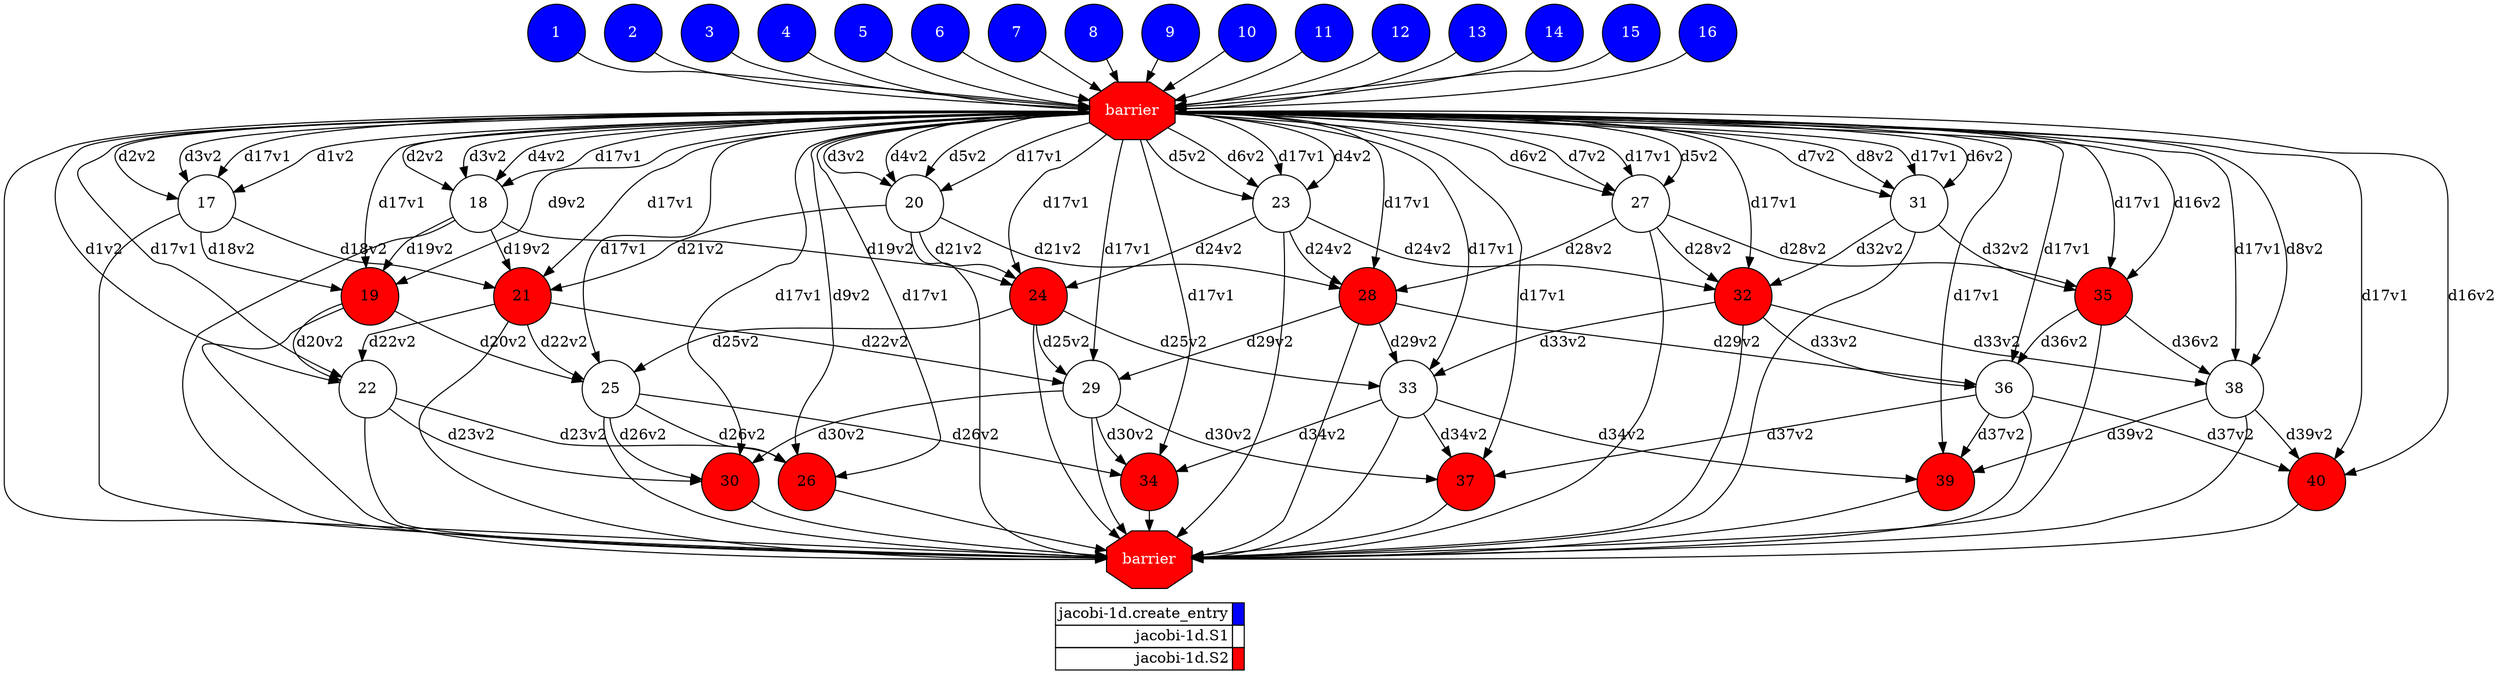 digraph {
  rankdir=TB;
  labeljust="l";
  subgraph dependence_graph {
    ranksep=0.20;
    node[height=0.75];

1[shape=circle, style=filled fillcolor="#0000ff" fontcolor="#ffffff"];
2[shape=circle, style=filled fillcolor="#0000ff" fontcolor="#ffffff"];
3[shape=circle, style=filled fillcolor="#0000ff" fontcolor="#ffffff"];
4[shape=circle, style=filled fillcolor="#0000ff" fontcolor="#ffffff"];
5[shape=circle, style=filled fillcolor="#0000ff" fontcolor="#ffffff"];
6[shape=circle, style=filled fillcolor="#0000ff" fontcolor="#ffffff"];
7[shape=circle, style=filled fillcolor="#0000ff" fontcolor="#ffffff"];
8[shape=circle, style=filled fillcolor="#0000ff" fontcolor="#ffffff"];
9[shape=circle, style=filled fillcolor="#0000ff" fontcolor="#ffffff"];
10[shape=circle, style=filled fillcolor="#0000ff" fontcolor="#ffffff"];
11[shape=circle, style=filled fillcolor="#0000ff" fontcolor="#ffffff"];
12[shape=circle, style=filled fillcolor="#0000ff" fontcolor="#ffffff"];
13[shape=circle, style=filled fillcolor="#0000ff" fontcolor="#ffffff"];
14[shape=circle, style=filled fillcolor="#0000ff" fontcolor="#ffffff"];
15[shape=circle, style=filled fillcolor="#0000ff" fontcolor="#ffffff"];
16[shape=circle, style=filled fillcolor="#0000ff" fontcolor="#ffffff"];
Synchro1[label="barrier", shape=octagon, style=filled fillcolor="#ff0000" fontcolor="#FFFFFF"];
13 -> Synchro1;
2 -> Synchro1;
4 -> Synchro1;
10 -> Synchro1;
1 -> Synchro1;
9 -> Synchro1;
8 -> Synchro1;
14 -> Synchro1;
6 -> Synchro1;
3 -> Synchro1;
5 -> Synchro1;
12 -> Synchro1;
7 -> Synchro1;
15 -> Synchro1;
11 -> Synchro1;
16 -> Synchro1;
17[shape=circle, style=filled fillcolor="#ffffff" fontcolor="#000000"];
Synchro1 -> 17[ label="d17v1" ];
Synchro1 -> 17[ label="d1v2" ];
Synchro1 -> 17[ label="d2v2" ];
Synchro1 -> 17[ label="d3v2" ];
18[shape=circle, style=filled fillcolor="#ffffff" fontcolor="#000000"];
Synchro1 -> 18[ label="d17v1" ];
Synchro1 -> 18[ label="d2v2" ];
Synchro1 -> 18[ label="d3v2" ];
Synchro1 -> 18[ label="d4v2" ];
19[shape=circle, style=filled fillcolor="#ff0000" fontcolor="#000000"];
Synchro1 -> 19[ label="d17v1" ];
Synchro1 -> 19[ label="d9v2" ];
17 -> 19[ label="d18v2" ];
18 -> 19[ label="d19v2" ];
20[shape=circle, style=filled fillcolor="#ffffff" fontcolor="#000000"];
Synchro1 -> 20[ label="d17v1" ];
Synchro1 -> 20[ label="d3v2" ];
Synchro1 -> 20[ label="d4v2" ];
Synchro1 -> 20[ label="d5v2" ];
21[shape=circle, style=filled fillcolor="#ff0000" fontcolor="#000000"];
Synchro1 -> 21[ label="d17v1" ];
17 -> 21[ label="d18v2" ];
18 -> 21[ label="d19v2" ];
20 -> 21[ label="d21v2" ];
22[shape=circle, style=filled fillcolor="#ffffff" fontcolor="#000000"];
Synchro1 -> 22[ label="d17v1" ];
Synchro1 -> 22[ label="d1v2" ];
19 -> 22[ label="d20v2" ];
21 -> 22[ label="d22v2" ];
23[shape=circle, style=filled fillcolor="#ffffff" fontcolor="#000000"];
Synchro1 -> 23[ label="d17v1" ];
Synchro1 -> 23[ label="d4v2" ];
Synchro1 -> 23[ label="d5v2" ];
Synchro1 -> 23[ label="d6v2" ];
24[shape=circle, style=filled fillcolor="#ff0000" fontcolor="#000000"];
Synchro1 -> 24[ label="d17v1" ];
18 -> 24[ label="d19v2" ];
20 -> 24[ label="d21v2" ];
23 -> 24[ label="d24v2" ];
25[shape=circle, style=filled fillcolor="#ffffff" fontcolor="#000000"];
Synchro1 -> 25[ label="d17v1" ];
19 -> 25[ label="d20v2" ];
21 -> 25[ label="d22v2" ];
24 -> 25[ label="d25v2" ];
26[shape=circle, style=filled fillcolor="#ff0000" fontcolor="#000000"];
Synchro1 -> 26[ label="d17v1" ];
Synchro1 -> 26[ label="d9v2" ];
22 -> 26[ label="d23v2" ];
25 -> 26[ label="d26v2" ];
27[shape=circle, style=filled fillcolor="#ffffff" fontcolor="#000000"];
Synchro1 -> 27[ label="d17v1" ];
Synchro1 -> 27[ label="d5v2" ];
Synchro1 -> 27[ label="d6v2" ];
Synchro1 -> 27[ label="d7v2" ];
28[shape=circle, style=filled fillcolor="#ff0000" fontcolor="#000000"];
Synchro1 -> 28[ label="d17v1" ];
20 -> 28[ label="d21v2" ];
23 -> 28[ label="d24v2" ];
27 -> 28[ label="d28v2" ];
29[shape=circle, style=filled fillcolor="#ffffff" fontcolor="#000000"];
Synchro1 -> 29[ label="d17v1" ];
21 -> 29[ label="d22v2" ];
24 -> 29[ label="d25v2" ];
28 -> 29[ label="d29v2" ];
30[shape=circle, style=filled fillcolor="#ff0000" fontcolor="#000000"];
Synchro1 -> 30[ label="d17v1" ];
22 -> 30[ label="d23v2" ];
25 -> 30[ label="d26v2" ];
29 -> 30[ label="d30v2" ];
31[shape=circle, style=filled fillcolor="#ffffff" fontcolor="#000000"];
Synchro1 -> 31[ label="d17v1" ];
Synchro1 -> 31[ label="d6v2" ];
Synchro1 -> 31[ label="d7v2" ];
Synchro1 -> 31[ label="d8v2" ];
32[shape=circle, style=filled fillcolor="#ff0000" fontcolor="#000000"];
Synchro1 -> 32[ label="d17v1" ];
23 -> 32[ label="d24v2" ];
27 -> 32[ label="d28v2" ];
31 -> 32[ label="d32v2" ];
33[shape=circle, style=filled fillcolor="#ffffff" fontcolor="#000000"];
Synchro1 -> 33[ label="d17v1" ];
24 -> 33[ label="d25v2" ];
28 -> 33[ label="d29v2" ];
32 -> 33[ label="d33v2" ];
34[shape=circle, style=filled fillcolor="#ff0000" fontcolor="#000000"];
Synchro1 -> 34[ label="d17v1" ];
25 -> 34[ label="d26v2" ];
29 -> 34[ label="d30v2" ];
33 -> 34[ label="d34v2" ];
35[shape=circle, style=filled fillcolor="#ff0000" fontcolor="#000000"];
Synchro1 -> 35[ label="d17v1" ];
27 -> 35[ label="d28v2" ];
31 -> 35[ label="d32v2" ];
Synchro1 -> 35[ label="d16v2" ];
36[shape=circle, style=filled fillcolor="#ffffff" fontcolor="#000000"];
Synchro1 -> 36[ label="d17v1" ];
28 -> 36[ label="d29v2" ];
32 -> 36[ label="d33v2" ];
35 -> 36[ label="d36v2" ];
37[shape=circle, style=filled fillcolor="#ff0000" fontcolor="#000000"];
Synchro1 -> 37[ label="d17v1" ];
29 -> 37[ label="d30v2" ];
33 -> 37[ label="d34v2" ];
36 -> 37[ label="d37v2" ];
38[shape=circle, style=filled fillcolor="#ffffff" fontcolor="#000000"];
Synchro1 -> 38[ label="d17v1" ];
32 -> 38[ label="d33v2" ];
35 -> 38[ label="d36v2" ];
Synchro1 -> 38[ label="d8v2" ];
39[shape=circle, style=filled fillcolor="#ff0000" fontcolor="#000000"];
Synchro1 -> 39[ label="d17v1" ];
33 -> 39[ label="d34v2" ];
36 -> 39[ label="d37v2" ];
38 -> 39[ label="d39v2" ];
40[shape=circle, style=filled fillcolor="#ff0000" fontcolor="#000000"];
Synchro1 -> 40[ label="d17v1" ];
36 -> 40[ label="d37v2" ];
38 -> 40[ label="d39v2" ];
Synchro1 -> 40[ label="d16v2" ];
Synchro2[label="barrier", shape=octagon, style=filled fillcolor="#ff0000" fontcolor="#FFFFFF"];
Synchro1 -> Synchro2;
17 -> Synchro2;
18 -> Synchro2;
21 -> Synchro2;
22 -> Synchro2;
34 -> Synchro2;
19 -> Synchro2;
32 -> Synchro2;
37 -> Synchro2;
23 -> Synchro2;
38 -> Synchro2;
20 -> Synchro2;
33 -> Synchro2;
29 -> Synchro2;
28 -> Synchro2;
27 -> Synchro2;
30 -> Synchro2;
25 -> Synchro2;
26 -> Synchro2;
35 -> Synchro2;
24 -> Synchro2;
36 -> Synchro2;
40 -> Synchro2;
31 -> Synchro2;
39 -> Synchro2;  }
  subgraph legend {
    rank=sink;
    node [shape=plaintext, height=0.75];
    ranksep=0.20;
    label = "Legend";
    key [label=<
      <table border="0" cellpadding="2" cellspacing="0" cellborder="1">
<tr>
<td align="right">jacobi-1d.create_entry</td>
<td bgcolor="#0000ff">&nbsp;</td>
</tr>
<tr>
<td align="right">jacobi-1d.S1</td>
<td bgcolor="#ffffff">&nbsp;</td>
</tr>
<tr>
<td align="right">jacobi-1d.S2</td>
<td bgcolor="#ff0000">&nbsp;</td>
</tr>
      </table>
    >]
  }
}
